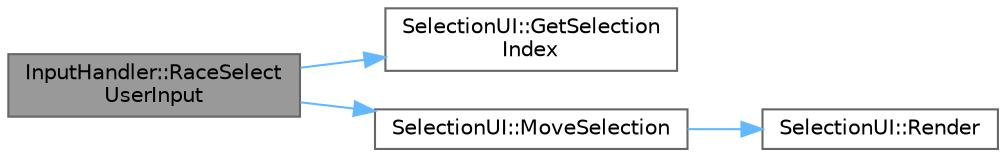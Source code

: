 digraph "InputHandler::RaceSelectUserInput"
{
 // LATEX_PDF_SIZE
  bgcolor="transparent";
  edge [fontname=Helvetica,fontsize=10,labelfontname=Helvetica,labelfontsize=10];
  node [fontname=Helvetica,fontsize=10,shape=box,height=0.2,width=0.4];
  rankdir="LR";
  Node1 [id="Node000001",label="InputHandler::RaceSelect\lUserInput",height=0.2,width=0.4,color="gray40", fillcolor="grey60", style="filled", fontcolor="black",tooltip="Handles user input for race selection."];
  Node1 -> Node2 [id="edge1_Node000001_Node000002",color="steelblue1",style="solid",tooltip=" "];
  Node2 [id="Node000002",label="SelectionUI::GetSelection\lIndex",height=0.2,width=0.4,color="grey40", fillcolor="white", style="filled",URL="$class_selection_u_i.html#a7e46fb4cb30cf470f0fa7e6c45fb1a85",tooltip="Gets the index of the currently selected option."];
  Node1 -> Node3 [id="edge2_Node000001_Node000003",color="steelblue1",style="solid",tooltip=" "];
  Node3 [id="Node000003",label="SelectionUI::MoveSelection",height=0.2,width=0.4,color="grey40", fillcolor="white", style="filled",URL="$class_selection_u_i.html#a5c06553a8bb32cd881fb54b054cfc8af",tooltip="Moves the selection up or down based on the specified direction."];
  Node3 -> Node4 [id="edge3_Node000003_Node000004",color="steelblue1",style="solid",tooltip=" "];
  Node4 [id="Node000004",label="SelectionUI::Render",height=0.2,width=0.4,color="grey40", fillcolor="white", style="filled",URL="$class_selection_u_i.html#a35061fb0fc32a9afcc860933dcdacb5b",tooltip="Renders the selection UI on the console."];
}
